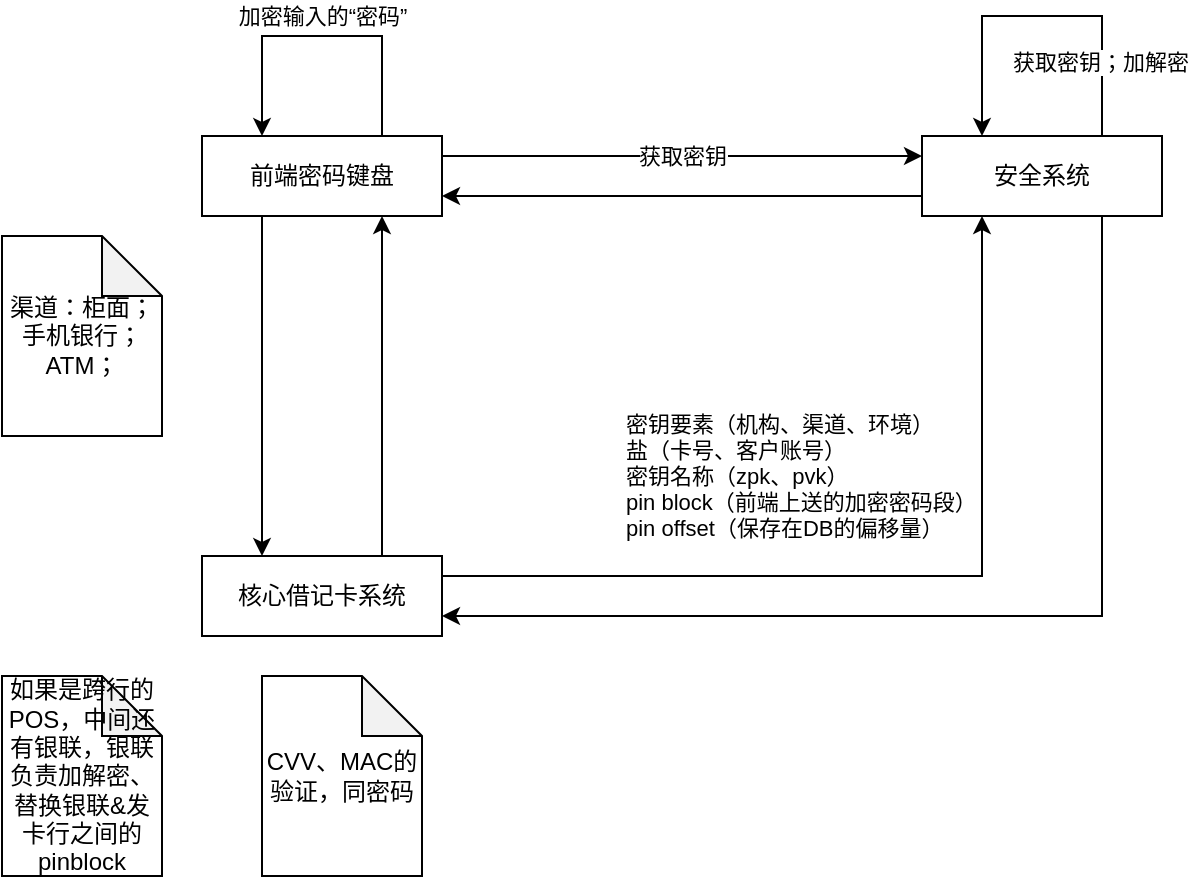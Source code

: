 <mxfile version="15.9.4" type="github">
  <diagram id="4o_kxBV8KD6mXfQUHRYx" name="Page-1">
    <mxGraphModel dx="696" dy="552" grid="1" gridSize="10" guides="1" tooltips="1" connect="1" arrows="1" fold="1" page="1" pageScale="1" pageWidth="827" pageHeight="1169" math="0" shadow="0">
      <root>
        <mxCell id="0" />
        <mxCell id="1" parent="0" />
        <mxCell id="OeqKEZ6VBrgcEEyRa5bR-4" value="获取密钥" style="edgeStyle=orthogonalEdgeStyle;rounded=0;orthogonalLoop=1;jettySize=auto;html=1;exitX=1;exitY=0.25;exitDx=0;exitDy=0;entryX=0;entryY=0.25;entryDx=0;entryDy=0;" edge="1" parent="1" source="OeqKEZ6VBrgcEEyRa5bR-1" target="OeqKEZ6VBrgcEEyRa5bR-3">
          <mxGeometry relative="1" as="geometry" />
        </mxCell>
        <mxCell id="OeqKEZ6VBrgcEEyRa5bR-8" style="edgeStyle=orthogonalEdgeStyle;rounded=0;orthogonalLoop=1;jettySize=auto;html=1;exitX=0.25;exitY=1;exitDx=0;exitDy=0;entryX=0.25;entryY=0;entryDx=0;entryDy=0;" edge="1" parent="1" source="OeqKEZ6VBrgcEEyRa5bR-1" target="OeqKEZ6VBrgcEEyRa5bR-7">
          <mxGeometry relative="1" as="geometry" />
        </mxCell>
        <mxCell id="OeqKEZ6VBrgcEEyRa5bR-1" value="前端密码键盘" style="rounded=0;whiteSpace=wrap;html=1;" vertex="1" parent="1">
          <mxGeometry x="140" y="110" width="120" height="40" as="geometry" />
        </mxCell>
        <mxCell id="OeqKEZ6VBrgcEEyRa5bR-2" style="edgeStyle=orthogonalEdgeStyle;rounded=0;orthogonalLoop=1;jettySize=auto;html=1;exitX=0.5;exitY=1;exitDx=0;exitDy=0;" edge="1" parent="1" source="OeqKEZ6VBrgcEEyRa5bR-1" target="OeqKEZ6VBrgcEEyRa5bR-1">
          <mxGeometry relative="1" as="geometry" />
        </mxCell>
        <mxCell id="OeqKEZ6VBrgcEEyRa5bR-5" style="edgeStyle=orthogonalEdgeStyle;rounded=0;orthogonalLoop=1;jettySize=auto;html=1;exitX=0;exitY=0.75;exitDx=0;exitDy=0;entryX=1;entryY=0.75;entryDx=0;entryDy=0;" edge="1" parent="1" source="OeqKEZ6VBrgcEEyRa5bR-3" target="OeqKEZ6VBrgcEEyRa5bR-1">
          <mxGeometry relative="1" as="geometry" />
        </mxCell>
        <mxCell id="OeqKEZ6VBrgcEEyRa5bR-12" style="edgeStyle=orthogonalEdgeStyle;rounded=0;orthogonalLoop=1;jettySize=auto;html=1;exitX=0.75;exitY=1;exitDx=0;exitDy=0;entryX=1;entryY=0.75;entryDx=0;entryDy=0;" edge="1" parent="1" source="OeqKEZ6VBrgcEEyRa5bR-3" target="OeqKEZ6VBrgcEEyRa5bR-7">
          <mxGeometry relative="1" as="geometry" />
        </mxCell>
        <mxCell id="OeqKEZ6VBrgcEEyRa5bR-3" value="安全系统" style="rounded=0;whiteSpace=wrap;html=1;" vertex="1" parent="1">
          <mxGeometry x="500" y="110" width="120" height="40" as="geometry" />
        </mxCell>
        <mxCell id="OeqKEZ6VBrgcEEyRa5bR-6" value="加密输入的“密码”" style="edgeStyle=orthogonalEdgeStyle;rounded=0;orthogonalLoop=1;jettySize=auto;html=1;exitX=0.75;exitY=0;exitDx=0;exitDy=0;entryX=0.25;entryY=0;entryDx=0;entryDy=0;" edge="1" parent="1" source="OeqKEZ6VBrgcEEyRa5bR-1" target="OeqKEZ6VBrgcEEyRa5bR-1">
          <mxGeometry y="-10" relative="1" as="geometry">
            <Array as="points">
              <mxPoint x="230" y="60" />
              <mxPoint x="170" y="60" />
            </Array>
            <mxPoint as="offset" />
          </mxGeometry>
        </mxCell>
        <mxCell id="OeqKEZ6VBrgcEEyRa5bR-9" value="密钥要素（机构、渠道、环境）&lt;br&gt;盐（卡号、客户账号）&lt;br&gt;密钥名称（zpk、pvk）&lt;br&gt;pin block（前端上送的加密密码段）&lt;br&gt;pin offset（保存在DB的偏移量）" style="edgeStyle=orthogonalEdgeStyle;rounded=0;orthogonalLoop=1;jettySize=auto;html=1;exitX=1;exitY=0.25;exitDx=0;exitDy=0;entryX=0.25;entryY=1;entryDx=0;entryDy=0;align=left;" edge="1" parent="1" source="OeqKEZ6VBrgcEEyRa5bR-7" target="OeqKEZ6VBrgcEEyRa5bR-3">
          <mxGeometry x="-0.6" y="50" relative="1" as="geometry">
            <mxPoint as="offset" />
          </mxGeometry>
        </mxCell>
        <mxCell id="OeqKEZ6VBrgcEEyRa5bR-13" style="edgeStyle=orthogonalEdgeStyle;rounded=0;orthogonalLoop=1;jettySize=auto;html=1;exitX=0.75;exitY=0;exitDx=0;exitDy=0;entryX=0.75;entryY=1;entryDx=0;entryDy=0;" edge="1" parent="1" source="OeqKEZ6VBrgcEEyRa5bR-7" target="OeqKEZ6VBrgcEEyRa5bR-1">
          <mxGeometry relative="1" as="geometry" />
        </mxCell>
        <mxCell id="OeqKEZ6VBrgcEEyRa5bR-7" value="核心借记卡系统" style="rounded=0;whiteSpace=wrap;html=1;" vertex="1" parent="1">
          <mxGeometry x="140" y="320" width="120" height="40" as="geometry" />
        </mxCell>
        <mxCell id="OeqKEZ6VBrgcEEyRa5bR-10" style="edgeStyle=orthogonalEdgeStyle;rounded=0;orthogonalLoop=1;jettySize=auto;html=1;exitX=0.75;exitY=0;exitDx=0;exitDy=0;entryX=0.25;entryY=0;entryDx=0;entryDy=0;" edge="1" parent="1" source="OeqKEZ6VBrgcEEyRa5bR-3" target="OeqKEZ6VBrgcEEyRa5bR-3">
          <mxGeometry relative="1" as="geometry">
            <Array as="points">
              <mxPoint x="590" y="50" />
              <mxPoint x="530" y="50" />
            </Array>
          </mxGeometry>
        </mxCell>
        <mxCell id="OeqKEZ6VBrgcEEyRa5bR-11" value="获取密钥；加解密" style="edgeLabel;html=1;align=center;verticalAlign=middle;resizable=0;points=[];" vertex="1" connectable="0" parent="OeqKEZ6VBrgcEEyRa5bR-10">
          <mxGeometry x="-0.589" y="1" relative="1" as="geometry">
            <mxPoint as="offset" />
          </mxGeometry>
        </mxCell>
        <mxCell id="OeqKEZ6VBrgcEEyRa5bR-14" value="渠道：柜面；手机银行；ATM；" style="shape=note;whiteSpace=wrap;html=1;backgroundOutline=1;darkOpacity=0.05;" vertex="1" parent="1">
          <mxGeometry x="40" y="160" width="80" height="100" as="geometry" />
        </mxCell>
        <mxCell id="OeqKEZ6VBrgcEEyRa5bR-15" value="如果是跨行的POS，中间还有银联，银联负责加解密、替换银联&amp;amp;发卡行之间的pinblock" style="shape=note;whiteSpace=wrap;html=1;backgroundOutline=1;darkOpacity=0.05;" vertex="1" parent="1">
          <mxGeometry x="40" y="380" width="80" height="100" as="geometry" />
        </mxCell>
        <mxCell id="OeqKEZ6VBrgcEEyRa5bR-16" value="CVV、MAC的验证，同密码" style="shape=note;whiteSpace=wrap;html=1;backgroundOutline=1;darkOpacity=0.05;" vertex="1" parent="1">
          <mxGeometry x="170" y="380" width="80" height="100" as="geometry" />
        </mxCell>
      </root>
    </mxGraphModel>
  </diagram>
</mxfile>

